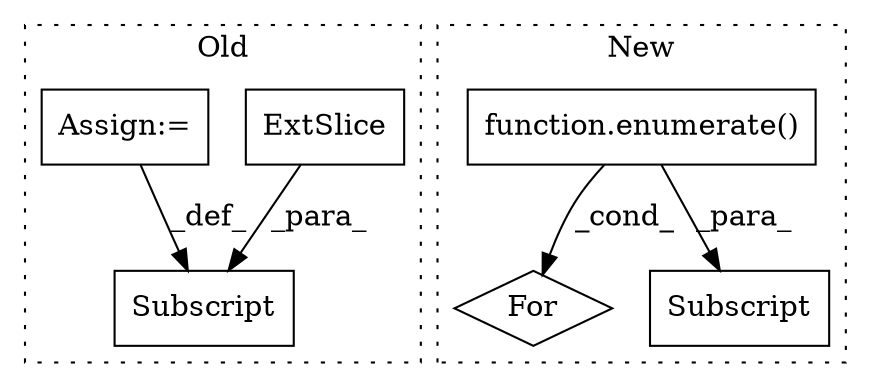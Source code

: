 digraph G {
subgraph cluster0 {
1 [label="ExtSlice" a="85" s="2353" l="3" shape="box"];
3 [label="Subscript" a="63" s="2353,0" l="21,0" shape="box"];
6 [label="Assign:=" a="68" s="2374" l="3" shape="box"];
label = "Old";
style="dotted";
}
subgraph cluster1 {
2 [label="function.enumerate()" a="75" s="2437,2460" l="10,1" shape="box"];
4 [label="For" a="107" s="2420,2461" l="4,14" shape="diamond"];
5 [label="Subscript" a="63" s="2506,0" l="12,0" shape="box"];
label = "New";
style="dotted";
}
1 -> 3 [label="_para_"];
2 -> 4 [label="_cond_"];
2 -> 5 [label="_para_"];
6 -> 3 [label="_def_"];
}